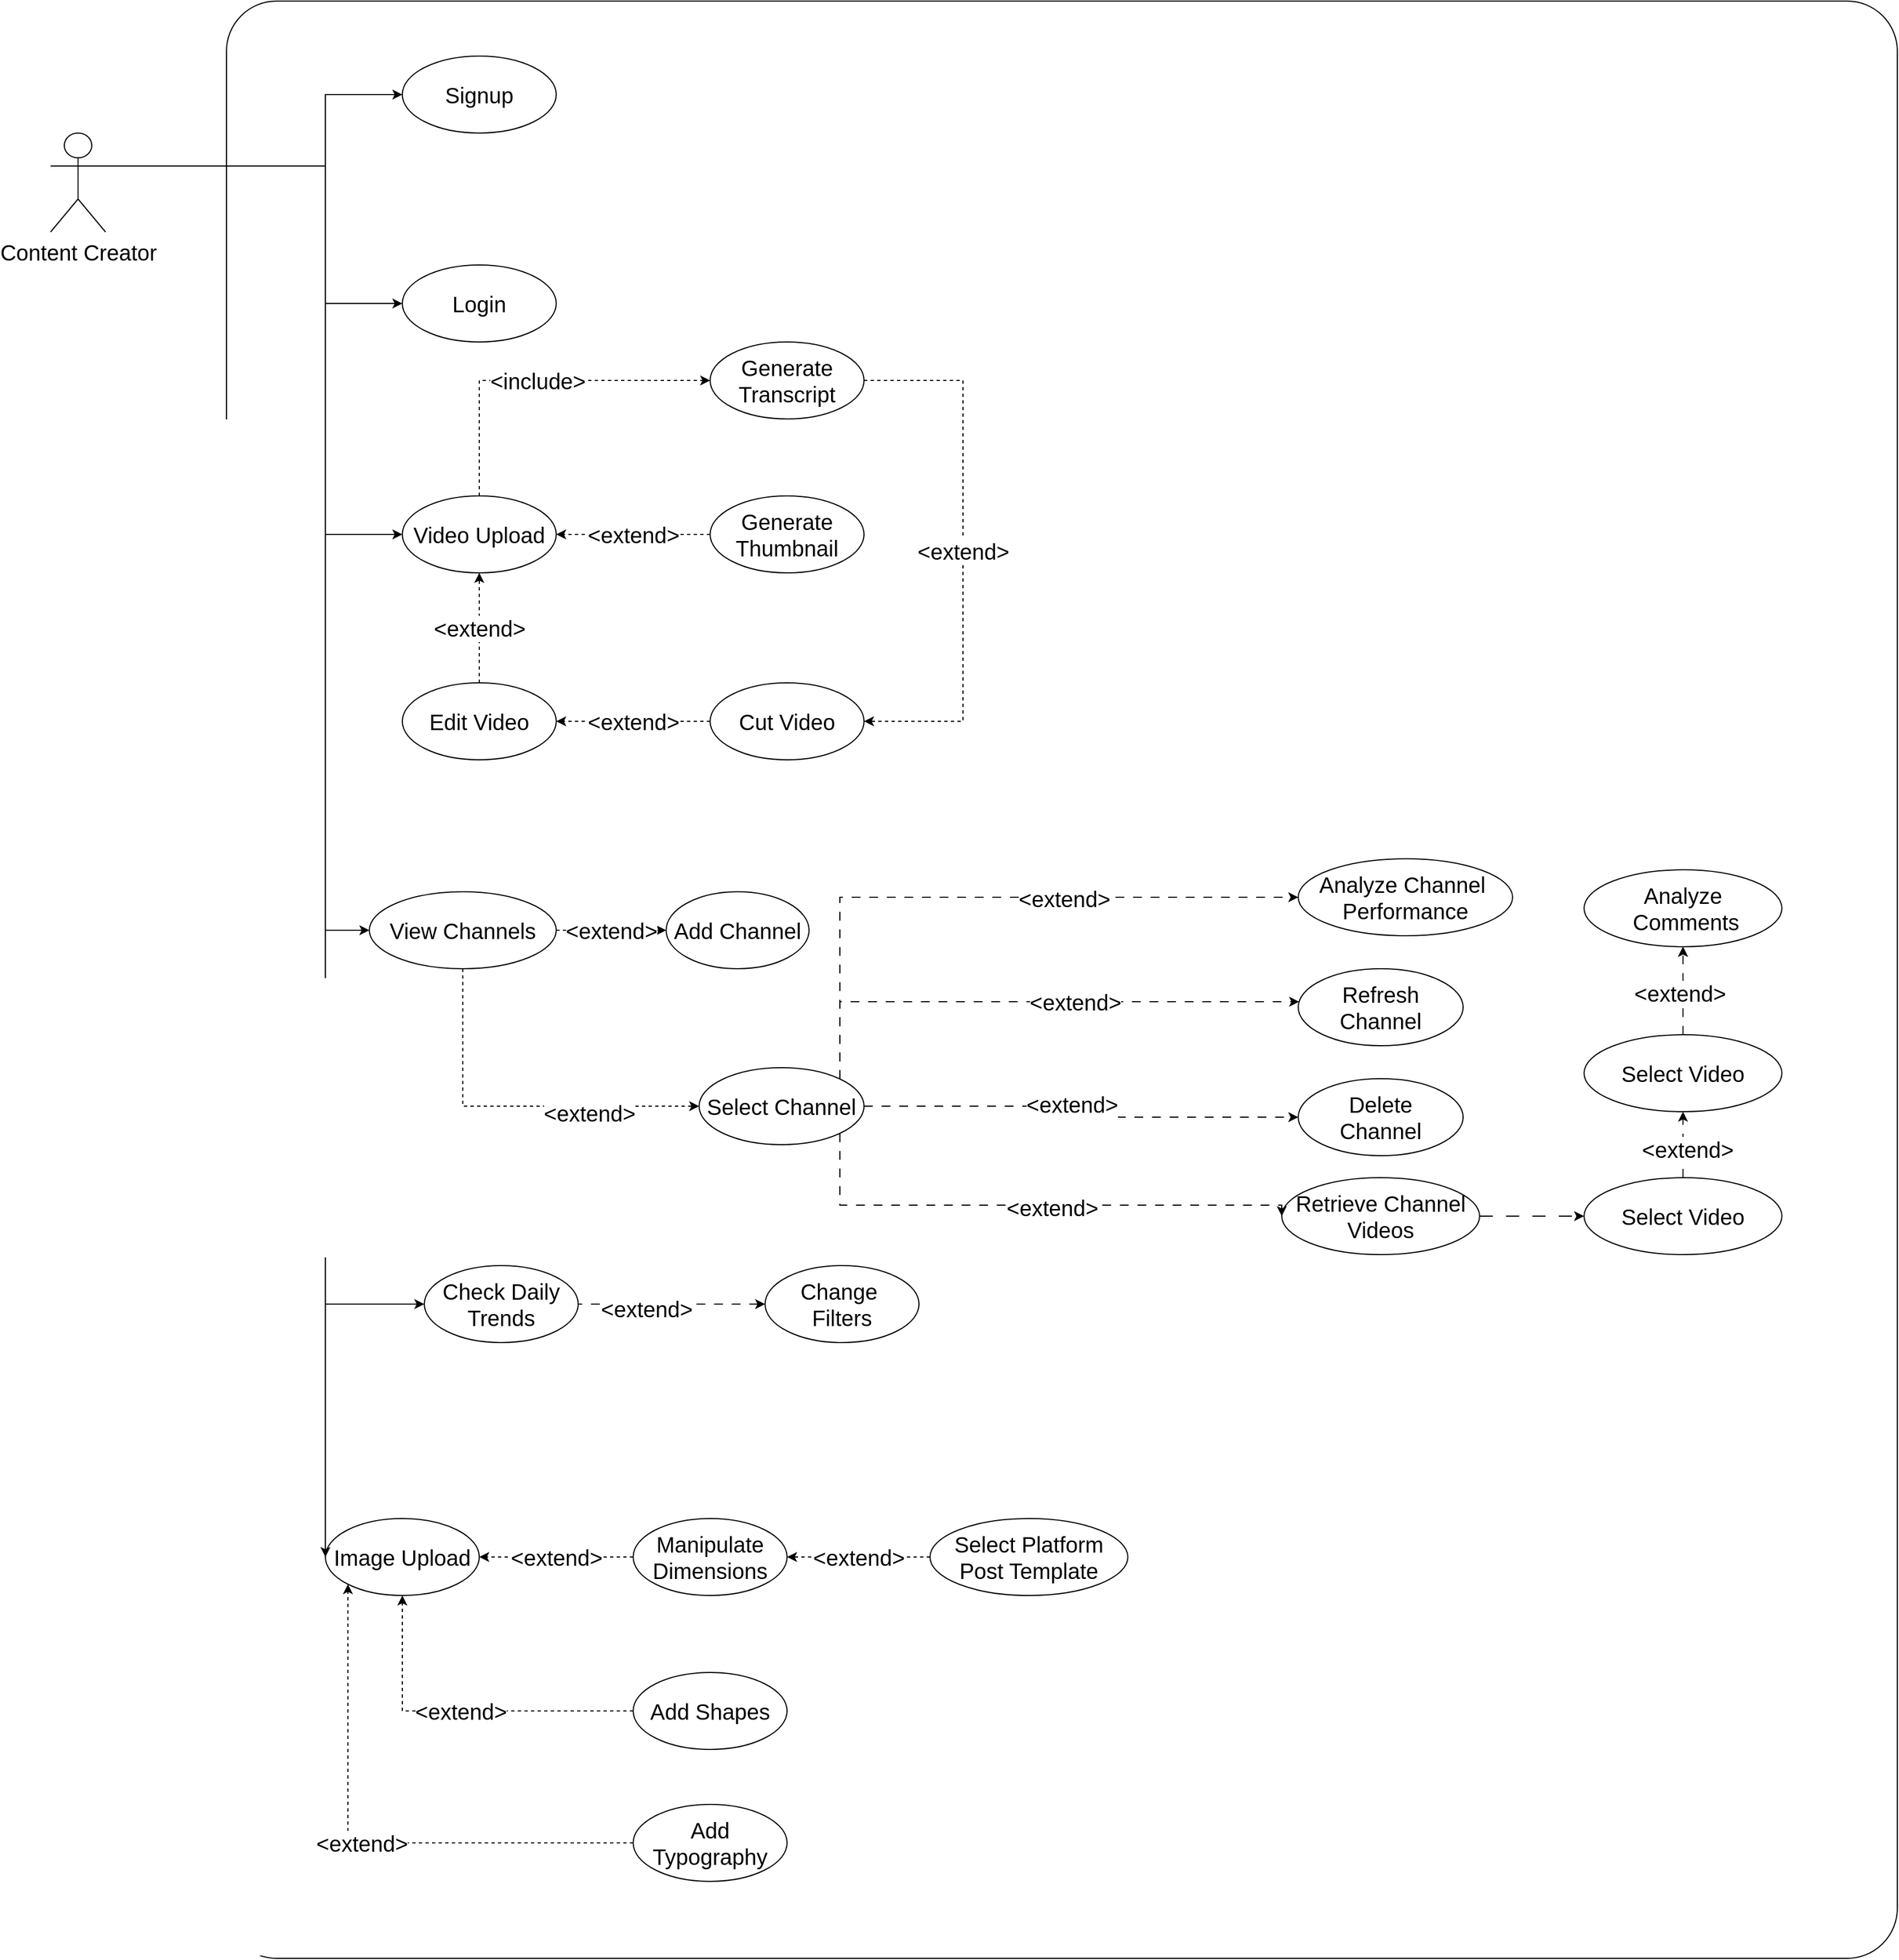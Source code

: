 <mxfile version="22.1.2" type="device">
  <diagram id="jqEnoWsUP2xUZb84AYmR" name="Page-1">
    <mxGraphModel dx="4395" dy="2050" grid="1" gridSize="10" guides="1" tooltips="1" connect="1" arrows="1" fold="1" page="1" pageScale="1" pageWidth="850" pageHeight="1100" math="0" shadow="0">
      <root>
        <mxCell id="0" />
        <mxCell id="1" parent="0" />
        <mxCell id="ipQr9a4PQluW3pObxO33-66" value="" style="rounded=1;whiteSpace=wrap;html=1;fillColor=none;arcSize=3;" vertex="1" parent="1">
          <mxGeometry x="60" y="140" width="1520" height="1780" as="geometry" />
        </mxCell>
        <mxCell id="ipQr9a4PQluW3pObxO33-64" value="" style="group" vertex="1" connectable="0" parent="1">
          <mxGeometry x="-100" y="190" width="1450" height="1660" as="geometry" />
        </mxCell>
        <mxCell id="45NrUMSMub-wUSPSBFSL-11" value="Content Creator" style="shape=umlActor;verticalLabelPosition=bottom;verticalAlign=top;html=1;outlineConnect=0;fillColor=none;fontSize=20;" parent="ipQr9a4PQluW3pObxO33-64" vertex="1">
          <mxGeometry y="70" width="50" height="90" as="geometry" />
        </mxCell>
        <mxCell id="45NrUMSMub-wUSPSBFSL-13" value="Signup" style="ellipse;whiteSpace=wrap;html=1;fillColor=none;fontSize=20;" parent="ipQr9a4PQluW3pObxO33-64" vertex="1">
          <mxGeometry x="320" width="140" height="70" as="geometry" />
        </mxCell>
        <mxCell id="45NrUMSMub-wUSPSBFSL-14" style="edgeStyle=orthogonalEdgeStyle;rounded=0;orthogonalLoop=1;jettySize=auto;html=1;exitX=1;exitY=0.333;exitDx=0;exitDy=0;exitPerimeter=0;entryX=0;entryY=0.5;entryDx=0;entryDy=0;fontSize=20;" parent="ipQr9a4PQluW3pObxO33-64" source="45NrUMSMub-wUSPSBFSL-11" target="45NrUMSMub-wUSPSBFSL-13" edge="1">
          <mxGeometry relative="1" as="geometry">
            <Array as="points">
              <mxPoint x="250" y="100" />
              <mxPoint x="250" y="35" />
            </Array>
          </mxGeometry>
        </mxCell>
        <mxCell id="45NrUMSMub-wUSPSBFSL-15" value="Login" style="ellipse;whiteSpace=wrap;html=1;fillColor=none;fontSize=20;" parent="ipQr9a4PQluW3pObxO33-64" vertex="1">
          <mxGeometry x="320" y="190" width="140" height="70" as="geometry" />
        </mxCell>
        <mxCell id="45NrUMSMub-wUSPSBFSL-16" style="edgeStyle=orthogonalEdgeStyle;rounded=0;orthogonalLoop=1;jettySize=auto;html=1;exitX=1;exitY=0.333;exitDx=0;exitDy=0;exitPerimeter=0;entryX=0;entryY=0.5;entryDx=0;entryDy=0;fontSize=20;" parent="ipQr9a4PQluW3pObxO33-64" source="45NrUMSMub-wUSPSBFSL-11" target="45NrUMSMub-wUSPSBFSL-15" edge="1">
          <mxGeometry relative="1" as="geometry">
            <Array as="points">
              <mxPoint x="250" y="100" />
              <mxPoint x="250" y="225" />
            </Array>
          </mxGeometry>
        </mxCell>
        <mxCell id="Uatmz8lKTWN7fLOPju95-1" value="Video Upload" style="ellipse;whiteSpace=wrap;html=1;fillColor=none;fontSize=20;" parent="ipQr9a4PQluW3pObxO33-64" vertex="1">
          <mxGeometry x="320" y="400" width="140" height="70" as="geometry" />
        </mxCell>
        <mxCell id="Uatmz8lKTWN7fLOPju95-2" style="edgeStyle=orthogonalEdgeStyle;rounded=0;orthogonalLoop=1;jettySize=auto;html=1;exitX=1;exitY=0.333;exitDx=0;exitDy=0;exitPerimeter=0;entryX=0;entryY=0.5;entryDx=0;entryDy=0;fontSize=20;" parent="ipQr9a4PQluW3pObxO33-64" source="45NrUMSMub-wUSPSBFSL-11" target="Uatmz8lKTWN7fLOPju95-1" edge="1">
          <mxGeometry relative="1" as="geometry">
            <Array as="points">
              <mxPoint x="250" y="100" />
              <mxPoint x="250" y="435" />
            </Array>
          </mxGeometry>
        </mxCell>
        <mxCell id="Uatmz8lKTWN7fLOPju95-4" value="&amp;lt;extend&amp;gt;" style="edgeStyle=orthogonalEdgeStyle;rounded=0;orthogonalLoop=1;jettySize=auto;html=1;exitX=0.5;exitY=0;exitDx=0;exitDy=0;entryX=0.5;entryY=1;entryDx=0;entryDy=0;dashed=1;fontSize=20;" parent="ipQr9a4PQluW3pObxO33-64" source="Uatmz8lKTWN7fLOPju95-3" target="Uatmz8lKTWN7fLOPju95-1" edge="1">
          <mxGeometry relative="1" as="geometry" />
        </mxCell>
        <mxCell id="Uatmz8lKTWN7fLOPju95-3" value="Edit Video" style="ellipse;whiteSpace=wrap;html=1;fillColor=none;fontSize=20;" parent="ipQr9a4PQluW3pObxO33-64" vertex="1">
          <mxGeometry x="320" y="570" width="140" height="70" as="geometry" />
        </mxCell>
        <mxCell id="Uatmz8lKTWN7fLOPju95-7" value="&amp;lt;extend&amp;gt;" style="edgeStyle=orthogonalEdgeStyle;rounded=0;orthogonalLoop=1;jettySize=auto;html=1;exitX=0;exitY=0.5;exitDx=0;exitDy=0;entryX=1;entryY=0.5;entryDx=0;entryDy=0;dashed=1;fontSize=20;" parent="ipQr9a4PQluW3pObxO33-64" source="Uatmz8lKTWN7fLOPju95-6" target="Uatmz8lKTWN7fLOPju95-3" edge="1">
          <mxGeometry relative="1" as="geometry" />
        </mxCell>
        <mxCell id="Uatmz8lKTWN7fLOPju95-6" value="Cut Video" style="ellipse;whiteSpace=wrap;html=1;fillColor=none;fontSize=20;" parent="ipQr9a4PQluW3pObxO33-64" vertex="1">
          <mxGeometry x="600" y="570" width="140" height="70" as="geometry" />
        </mxCell>
        <mxCell id="EOLj8KeCMcYdQWpYB7_0-7" value="Image Upload" style="ellipse;whiteSpace=wrap;html=1;fillColor=none;fontSize=20;" parent="ipQr9a4PQluW3pObxO33-64" vertex="1">
          <mxGeometry x="250" y="1330" width="140" height="70" as="geometry" />
        </mxCell>
        <mxCell id="EOLj8KeCMcYdQWpYB7_0-10" style="edgeStyle=orthogonalEdgeStyle;rounded=0;orthogonalLoop=1;jettySize=auto;html=1;exitX=1;exitY=0.333;exitDx=0;exitDy=0;exitPerimeter=0;entryX=0;entryY=0.5;entryDx=0;entryDy=0;fontSize=20;" parent="ipQr9a4PQluW3pObxO33-64" source="45NrUMSMub-wUSPSBFSL-11" target="EOLj8KeCMcYdQWpYB7_0-7" edge="1">
          <mxGeometry relative="1" as="geometry">
            <Array as="points">
              <mxPoint x="250" y="100" />
              <mxPoint x="250" y="955" />
            </Array>
          </mxGeometry>
        </mxCell>
        <mxCell id="EOLj8KeCMcYdQWpYB7_0-15" value="&amp;lt;extend&amp;gt;" style="edgeStyle=orthogonalEdgeStyle;rounded=0;orthogonalLoop=1;jettySize=auto;html=1;exitX=0;exitY=0.5;exitDx=0;exitDy=0;dashed=1;fontSize=20;" parent="ipQr9a4PQluW3pObxO33-64" source="EOLj8KeCMcYdQWpYB7_0-11" target="EOLj8KeCMcYdQWpYB7_0-7" edge="1">
          <mxGeometry relative="1" as="geometry" />
        </mxCell>
        <mxCell id="EOLj8KeCMcYdQWpYB7_0-11" value="Manipulate Dimensions" style="ellipse;whiteSpace=wrap;html=1;fillColor=none;fontSize=20;" parent="ipQr9a4PQluW3pObxO33-64" vertex="1">
          <mxGeometry x="530" y="1330" width="140" height="70" as="geometry" />
        </mxCell>
        <mxCell id="EOLj8KeCMcYdQWpYB7_0-13" value="&amp;lt;extend&amp;gt;" style="edgeStyle=orthogonalEdgeStyle;rounded=0;orthogonalLoop=1;jettySize=auto;html=1;exitX=0;exitY=0.5;exitDx=0;exitDy=0;entryX=1;entryY=0.5;entryDx=0;entryDy=0;dashed=1;fontSize=20;" parent="ipQr9a4PQluW3pObxO33-64" source="EOLj8KeCMcYdQWpYB7_0-12" target="Uatmz8lKTWN7fLOPju95-1" edge="1">
          <mxGeometry relative="1" as="geometry" />
        </mxCell>
        <mxCell id="EOLj8KeCMcYdQWpYB7_0-12" value="Generate Thumbnail" style="ellipse;whiteSpace=wrap;html=1;fillColor=none;fontSize=20;" parent="ipQr9a4PQluW3pObxO33-64" vertex="1">
          <mxGeometry x="600" y="400" width="140" height="70" as="geometry" />
        </mxCell>
        <mxCell id="EOLj8KeCMcYdQWpYB7_0-18" value="&amp;lt;extend&amp;gt;" style="edgeStyle=orthogonalEdgeStyle;rounded=0;orthogonalLoop=1;jettySize=auto;html=1;exitX=0;exitY=0.5;exitDx=0;exitDy=0;entryX=0.5;entryY=1;entryDx=0;entryDy=0;dashed=1;fontSize=20;" parent="ipQr9a4PQluW3pObxO33-64" source="EOLj8KeCMcYdQWpYB7_0-17" target="EOLj8KeCMcYdQWpYB7_0-7" edge="1">
          <mxGeometry relative="1" as="geometry" />
        </mxCell>
        <mxCell id="EOLj8KeCMcYdQWpYB7_0-17" value="Add Shapes" style="ellipse;whiteSpace=wrap;html=1;fillColor=none;fontSize=20;" parent="ipQr9a4PQluW3pObxO33-64" vertex="1">
          <mxGeometry x="530" y="1470" width="140" height="70" as="geometry" />
        </mxCell>
        <mxCell id="EOLj8KeCMcYdQWpYB7_0-20" value="&amp;lt;extend&amp;gt;" style="edgeStyle=orthogonalEdgeStyle;rounded=0;orthogonalLoop=1;jettySize=auto;html=1;exitX=0;exitY=0.5;exitDx=0;exitDy=0;entryX=0;entryY=1;entryDx=0;entryDy=0;dashed=1;fontSize=20;" parent="ipQr9a4PQluW3pObxO33-64" source="EOLj8KeCMcYdQWpYB7_0-19" target="EOLj8KeCMcYdQWpYB7_0-7" edge="1">
          <mxGeometry relative="1" as="geometry" />
        </mxCell>
        <mxCell id="EOLj8KeCMcYdQWpYB7_0-19" value="Add Typography" style="ellipse;whiteSpace=wrap;html=1;fillColor=none;fontSize=20;" parent="ipQr9a4PQluW3pObxO33-64" vertex="1">
          <mxGeometry x="530" y="1590" width="140" height="70" as="geometry" />
        </mxCell>
        <mxCell id="EOLj8KeCMcYdQWpYB7_0-22" value="&amp;lt;extend&amp;gt;" style="edgeStyle=orthogonalEdgeStyle;rounded=0;orthogonalLoop=1;jettySize=auto;html=1;exitX=0;exitY=0.5;exitDx=0;exitDy=0;dashed=1;fontSize=20;" parent="ipQr9a4PQluW3pObxO33-64" source="EOLj8KeCMcYdQWpYB7_0-21" target="EOLj8KeCMcYdQWpYB7_0-11" edge="1">
          <mxGeometry relative="1" as="geometry" />
        </mxCell>
        <mxCell id="EOLj8KeCMcYdQWpYB7_0-21" value="Select Platform Post Template" style="ellipse;whiteSpace=wrap;html=1;fillColor=none;fontSize=20;" parent="ipQr9a4PQluW3pObxO33-64" vertex="1">
          <mxGeometry x="800" y="1330" width="180" height="70" as="geometry" />
        </mxCell>
        <mxCell id="EOLj8KeCMcYdQWpYB7_0-26" value="&amp;lt;extend&amp;gt;" style="edgeStyle=orthogonalEdgeStyle;rounded=0;orthogonalLoop=1;jettySize=auto;html=1;exitX=1;exitY=0.5;exitDx=0;exitDy=0;entryX=1;entryY=0.5;entryDx=0;entryDy=0;dashed=1;fontSize=20;" parent="ipQr9a4PQluW3pObxO33-64" source="EOLj8KeCMcYdQWpYB7_0-23" target="Uatmz8lKTWN7fLOPju95-6" edge="1">
          <mxGeometry relative="1" as="geometry">
            <Array as="points">
              <mxPoint x="830" y="295" />
              <mxPoint x="830" y="605" />
            </Array>
          </mxGeometry>
        </mxCell>
        <mxCell id="EOLj8KeCMcYdQWpYB7_0-23" value="Generate Transcript" style="ellipse;whiteSpace=wrap;html=1;fillColor=none;fontSize=20;" parent="ipQr9a4PQluW3pObxO33-64" vertex="1">
          <mxGeometry x="600" y="260" width="140" height="70" as="geometry" />
        </mxCell>
        <mxCell id="EOLj8KeCMcYdQWpYB7_0-25" value="&amp;lt;include&amp;gt;" style="edgeStyle=orthogonalEdgeStyle;rounded=0;orthogonalLoop=1;jettySize=auto;html=1;exitX=0.5;exitY=0;exitDx=0;exitDy=0;entryX=0;entryY=0.5;entryDx=0;entryDy=0;dashed=1;fontSize=20;" parent="ipQr9a4PQluW3pObxO33-64" source="Uatmz8lKTWN7fLOPju95-1" target="EOLj8KeCMcYdQWpYB7_0-23" edge="1">
          <mxGeometry relative="1" as="geometry" />
        </mxCell>
        <mxCell id="ipQr9a4PQluW3pObxO33-41" value="" style="group" vertex="1" connectable="0" parent="ipQr9a4PQluW3pObxO33-64">
          <mxGeometry x="290" y="730" width="1160" height="350" as="geometry" />
        </mxCell>
        <mxCell id="EOLj8KeCMcYdQWpYB7_0-2" value="View Channels" style="ellipse;whiteSpace=wrap;html=1;fillColor=none;fontSize=20;" parent="ipQr9a4PQluW3pObxO33-41" vertex="1">
          <mxGeometry y="30" width="170" height="70" as="geometry" />
        </mxCell>
        <mxCell id="EOLj8KeCMcYdQWpYB7_0-4" value="Add Channel" style="ellipse;whiteSpace=wrap;html=1;fillColor=none;fontSize=20;" parent="ipQr9a4PQluW3pObxO33-41" vertex="1">
          <mxGeometry x="270" y="30" width="130" height="70" as="geometry" />
        </mxCell>
        <mxCell id="EOLj8KeCMcYdQWpYB7_0-6" value="&amp;lt;extend&amp;gt;" style="edgeStyle=orthogonalEdgeStyle;rounded=0;orthogonalLoop=1;jettySize=auto;html=1;exitX=1;exitY=0.5;exitDx=0;exitDy=0;dashed=1;fontSize=20;" parent="ipQr9a4PQluW3pObxO33-41" source="EOLj8KeCMcYdQWpYB7_0-2" target="EOLj8KeCMcYdQWpYB7_0-4" edge="1">
          <mxGeometry x="-0.004" relative="1" as="geometry">
            <mxPoint as="offset" />
          </mxGeometry>
        </mxCell>
        <mxCell id="ipQr9a4PQluW3pObxO33-52" style="edgeStyle=orthogonalEdgeStyle;rounded=0;orthogonalLoop=1;jettySize=auto;html=1;exitX=1;exitY=0;exitDx=0;exitDy=0;entryX=0;entryY=0.5;entryDx=0;entryDy=0;dashed=1;dashPattern=8 8;" edge="1" parent="ipQr9a4PQluW3pObxO33-41" source="ipQr9a4PQluW3pObxO33-1" target="ipQr9a4PQluW3pObxO33-49">
          <mxGeometry relative="1" as="geometry">
            <Array as="points">
              <mxPoint x="428" y="35" />
            </Array>
          </mxGeometry>
        </mxCell>
        <mxCell id="ipQr9a4PQluW3pObxO33-53" value="&lt;font style=&quot;font-size: 20px;&quot;&gt;&amp;lt;extend&amp;gt;&lt;/font&gt;" style="edgeLabel;html=1;align=center;verticalAlign=middle;resizable=0;points=[];" vertex="1" connectable="0" parent="ipQr9a4PQluW3pObxO33-52">
          <mxGeometry x="0.264" y="-1" relative="1" as="geometry">
            <mxPoint x="1" as="offset" />
          </mxGeometry>
        </mxCell>
        <mxCell id="ipQr9a4PQluW3pObxO33-1" value="Select Channel" style="ellipse;whiteSpace=wrap;html=1;fillColor=none;fontSize=20;" vertex="1" parent="ipQr9a4PQluW3pObxO33-41">
          <mxGeometry x="300" y="190" width="150" height="70" as="geometry" />
        </mxCell>
        <mxCell id="ipQr9a4PQluW3pObxO33-16" style="edgeStyle=orthogonalEdgeStyle;rounded=0;orthogonalLoop=1;jettySize=auto;html=1;exitX=0.5;exitY=1;exitDx=0;exitDy=0;entryX=0;entryY=0.5;entryDx=0;entryDy=0;dashed=1;" edge="1" parent="ipQr9a4PQluW3pObxO33-41" source="EOLj8KeCMcYdQWpYB7_0-2" target="ipQr9a4PQluW3pObxO33-1">
          <mxGeometry relative="1" as="geometry" />
        </mxCell>
        <mxCell id="ipQr9a4PQluW3pObxO33-19" value="Text" style="edgeLabel;html=1;align=center;verticalAlign=middle;resizable=0;points=[];" vertex="1" connectable="0" parent="ipQr9a4PQluW3pObxO33-16">
          <mxGeometry x="0.379" y="-2" relative="1" as="geometry">
            <mxPoint as="offset" />
          </mxGeometry>
        </mxCell>
        <mxCell id="ipQr9a4PQluW3pObxO33-25" value="&lt;font style=&quot;font-size: 20px;&quot;&gt;&amp;lt;extend&amp;gt;&lt;/font&gt;" style="edgeLabel;html=1;align=center;verticalAlign=middle;resizable=0;points=[];" vertex="1" connectable="0" parent="ipQr9a4PQluW3pObxO33-16">
          <mxGeometry x="0.413" y="-6" relative="1" as="geometry">
            <mxPoint as="offset" />
          </mxGeometry>
        </mxCell>
        <mxCell id="ipQr9a4PQluW3pObxO33-22" style="edgeStyle=orthogonalEdgeStyle;rounded=0;orthogonalLoop=1;jettySize=auto;html=1;exitX=1;exitY=0;exitDx=0;exitDy=0;dashed=1;dashPattern=8 8;" edge="1" parent="ipQr9a4PQluW3pObxO33-41" source="ipQr9a4PQluW3pObxO33-1" target="ipQr9a4PQluW3pObxO33-21">
          <mxGeometry relative="1" as="geometry">
            <Array as="points">
              <mxPoint x="428" y="130" />
            </Array>
          </mxGeometry>
        </mxCell>
        <mxCell id="ipQr9a4PQluW3pObxO33-37" value="&lt;font style=&quot;font-size: 20px;&quot;&gt;&amp;lt;extend&amp;gt;&lt;/font&gt;" style="edgeLabel;html=1;align=center;verticalAlign=middle;resizable=0;points=[];" vertex="1" connectable="0" parent="ipQr9a4PQluW3pObxO33-22">
          <mxGeometry x="0.164" relative="1" as="geometry">
            <mxPoint as="offset" />
          </mxGeometry>
        </mxCell>
        <mxCell id="ipQr9a4PQluW3pObxO33-24" style="edgeStyle=orthogonalEdgeStyle;rounded=0;orthogonalLoop=1;jettySize=auto;html=1;exitX=1;exitY=0.5;exitDx=0;exitDy=0;entryX=0;entryY=0.5;entryDx=0;entryDy=0;dashed=1;dashPattern=8 8;" edge="1" parent="ipQr9a4PQluW3pObxO33-41" source="ipQr9a4PQluW3pObxO33-1" target="ipQr9a4PQluW3pObxO33-23">
          <mxGeometry relative="1" as="geometry" />
        </mxCell>
        <mxCell id="ipQr9a4PQluW3pObxO33-36" value="&lt;font style=&quot;font-size: 20px;&quot;&gt;&amp;lt;extend&amp;gt;&lt;/font&gt;" style="edgeLabel;html=1;align=center;verticalAlign=middle;resizable=0;points=[];" vertex="1" connectable="0" parent="ipQr9a4PQluW3pObxO33-24">
          <mxGeometry x="-0.067" y="2" relative="1" as="geometry">
            <mxPoint as="offset" />
          </mxGeometry>
        </mxCell>
        <mxCell id="ipQr9a4PQluW3pObxO33-27" style="edgeStyle=orthogonalEdgeStyle;rounded=0;orthogonalLoop=1;jettySize=auto;html=1;exitX=1;exitY=1;exitDx=0;exitDy=0;entryX=0;entryY=0.5;entryDx=0;entryDy=0;dashed=1;dashPattern=8 8;" edge="1" parent="ipQr9a4PQluW3pObxO33-41" source="ipQr9a4PQluW3pObxO33-1" target="ipQr9a4PQluW3pObxO33-26">
          <mxGeometry relative="1" as="geometry">
            <Array as="points">
              <mxPoint x="428" y="315" />
            </Array>
          </mxGeometry>
        </mxCell>
        <mxCell id="ipQr9a4PQluW3pObxO33-34" value="&lt;font style=&quot;font-size: 20px;&quot;&gt;&amp;lt;extend&amp;gt;&lt;/font&gt;" style="edgeLabel;html=1;align=center;verticalAlign=middle;resizable=0;points=[];" vertex="1" connectable="0" parent="ipQr9a4PQluW3pObxO33-27">
          <mxGeometry x="0.083" y="-2" relative="1" as="geometry">
            <mxPoint as="offset" />
          </mxGeometry>
        </mxCell>
        <mxCell id="ipQr9a4PQluW3pObxO33-50" value="" style="group" vertex="1" connectable="0" parent="ipQr9a4PQluW3pObxO33-41">
          <mxGeometry x="830" width="455" height="360" as="geometry" />
        </mxCell>
        <mxCell id="ipQr9a4PQluW3pObxO33-21" value="Refresh Channel" style="ellipse;whiteSpace=wrap;html=1;fillColor=none;fontSize=20;" vertex="1" parent="ipQr9a4PQluW3pObxO33-50">
          <mxGeometry x="15" y="100" width="150" height="70" as="geometry" />
        </mxCell>
        <mxCell id="ipQr9a4PQluW3pObxO33-23" value="Delete &lt;br&gt;Channel" style="ellipse;whiteSpace=wrap;html=1;fillColor=none;fontSize=20;" vertex="1" parent="ipQr9a4PQluW3pObxO33-50">
          <mxGeometry x="15" y="200" width="150" height="70" as="geometry" />
        </mxCell>
        <mxCell id="ipQr9a4PQluW3pObxO33-26" value="Retrieve Channel Videos" style="ellipse;whiteSpace=wrap;html=1;fillColor=none;fontSize=20;" vertex="1" parent="ipQr9a4PQluW3pObxO33-50">
          <mxGeometry y="290" width="180" height="70" as="geometry" />
        </mxCell>
        <mxCell id="ipQr9a4PQluW3pObxO33-28" value="Select Video" style="ellipse;whiteSpace=wrap;html=1;fillColor=none;fontSize=20;" vertex="1" parent="ipQr9a4PQluW3pObxO33-50">
          <mxGeometry x="275" y="290" width="180" height="70" as="geometry" />
        </mxCell>
        <mxCell id="ipQr9a4PQluW3pObxO33-29" style="edgeStyle=orthogonalEdgeStyle;rounded=0;orthogonalLoop=1;jettySize=auto;html=1;exitX=1;exitY=0.5;exitDx=0;exitDy=0;entryX=0;entryY=0.5;entryDx=0;entryDy=0;dashed=1;dashPattern=12 12;" edge="1" parent="ipQr9a4PQluW3pObxO33-50" source="ipQr9a4PQluW3pObxO33-26" target="ipQr9a4PQluW3pObxO33-28">
          <mxGeometry relative="1" as="geometry" />
        </mxCell>
        <mxCell id="ipQr9a4PQluW3pObxO33-30" value="Select Video" style="ellipse;whiteSpace=wrap;html=1;fillColor=none;fontSize=20;" vertex="1" parent="ipQr9a4PQluW3pObxO33-50">
          <mxGeometry x="275" y="160" width="180" height="70" as="geometry" />
        </mxCell>
        <mxCell id="ipQr9a4PQluW3pObxO33-31" style="edgeStyle=orthogonalEdgeStyle;rounded=0;orthogonalLoop=1;jettySize=auto;html=1;entryX=0.5;entryY=1;entryDx=0;entryDy=0;dashed=1;dashPattern=8 8;strokeWidth=1;" edge="1" parent="ipQr9a4PQluW3pObxO33-50" source="ipQr9a4PQluW3pObxO33-28" target="ipQr9a4PQluW3pObxO33-30">
          <mxGeometry relative="1" as="geometry" />
        </mxCell>
        <mxCell id="ipQr9a4PQluW3pObxO33-38" value="&lt;font style=&quot;font-size: 20px;&quot;&gt;&amp;lt;extend&amp;gt;&lt;/font&gt;" style="edgeLabel;html=1;align=center;verticalAlign=middle;resizable=0;points=[];" vertex="1" connectable="0" parent="ipQr9a4PQluW3pObxO33-31">
          <mxGeometry x="-0.133" y="-4" relative="1" as="geometry">
            <mxPoint as="offset" />
          </mxGeometry>
        </mxCell>
        <mxCell id="ipQr9a4PQluW3pObxO33-32" value="Analyze&lt;br&gt;&amp;nbsp;Comments" style="ellipse;whiteSpace=wrap;html=1;fillColor=none;fontSize=20;" vertex="1" parent="ipQr9a4PQluW3pObxO33-50">
          <mxGeometry x="275" y="10" width="180" height="70" as="geometry" />
        </mxCell>
        <mxCell id="ipQr9a4PQluW3pObxO33-33" style="edgeStyle=orthogonalEdgeStyle;rounded=0;orthogonalLoop=1;jettySize=auto;html=1;exitX=0.5;exitY=0;exitDx=0;exitDy=0;entryX=0.5;entryY=1;entryDx=0;entryDy=0;dashed=1;dashPattern=8 8;" edge="1" parent="ipQr9a4PQluW3pObxO33-50" source="ipQr9a4PQluW3pObxO33-30" target="ipQr9a4PQluW3pObxO33-32">
          <mxGeometry relative="1" as="geometry" />
        </mxCell>
        <mxCell id="ipQr9a4PQluW3pObxO33-39" value="" style="edgeStyle=orthogonalEdgeStyle;rounded=0;orthogonalLoop=1;jettySize=auto;html=1;dashed=1;dashPattern=8 8;" edge="1" parent="ipQr9a4PQluW3pObxO33-50" source="ipQr9a4PQluW3pObxO33-30" target="ipQr9a4PQluW3pObxO33-32">
          <mxGeometry relative="1" as="geometry" />
        </mxCell>
        <mxCell id="ipQr9a4PQluW3pObxO33-65" value="&lt;font style=&quot;font-size: 20px;&quot;&gt;&amp;lt;extend&amp;gt;&lt;/font&gt;" style="edgeLabel;html=1;align=center;verticalAlign=middle;resizable=0;points=[];" vertex="1" connectable="0" parent="ipQr9a4PQluW3pObxO33-39">
          <mxGeometry x="-0.045" y="3" relative="1" as="geometry">
            <mxPoint as="offset" />
          </mxGeometry>
        </mxCell>
        <mxCell id="ipQr9a4PQluW3pObxO33-49" value="Analyze Channel&amp;nbsp;&lt;br&gt;Performance" style="ellipse;whiteSpace=wrap;html=1;fillColor=none;fontSize=20;" vertex="1" parent="ipQr9a4PQluW3pObxO33-50">
          <mxGeometry x="15" width="195" height="70" as="geometry" />
        </mxCell>
        <mxCell id="ipQr9a4PQluW3pObxO33-43" style="edgeStyle=orthogonalEdgeStyle;rounded=0;orthogonalLoop=1;jettySize=auto;html=1;exitX=1;exitY=0.333;exitDx=0;exitDy=0;exitPerimeter=0;entryX=0;entryY=0.5;entryDx=0;entryDy=0;" edge="1" parent="ipQr9a4PQluW3pObxO33-64" source="45NrUMSMub-wUSPSBFSL-11" target="EOLj8KeCMcYdQWpYB7_0-2">
          <mxGeometry relative="1" as="geometry">
            <Array as="points">
              <mxPoint x="250" y="100" />
              <mxPoint x="250" y="795" />
            </Array>
          </mxGeometry>
        </mxCell>
        <mxCell id="ipQr9a4PQluW3pObxO33-44" value="Check Daily Trends" style="ellipse;whiteSpace=wrap;html=1;fillColor=none;fontSize=20;" vertex="1" parent="ipQr9a4PQluW3pObxO33-64">
          <mxGeometry x="340" y="1100" width="140" height="70" as="geometry" />
        </mxCell>
        <mxCell id="ipQr9a4PQluW3pObxO33-48" style="edgeStyle=orthogonalEdgeStyle;rounded=0;orthogonalLoop=1;jettySize=auto;html=1;exitX=1;exitY=0.333;exitDx=0;exitDy=0;exitPerimeter=0;entryX=0;entryY=0.5;entryDx=0;entryDy=0;" edge="1" parent="ipQr9a4PQluW3pObxO33-64" source="45NrUMSMub-wUSPSBFSL-11" target="ipQr9a4PQluW3pObxO33-44">
          <mxGeometry relative="1" as="geometry">
            <Array as="points">
              <mxPoint x="250" y="100" />
              <mxPoint x="250" y="1135" />
            </Array>
          </mxGeometry>
        </mxCell>
        <mxCell id="ipQr9a4PQluW3pObxO33-46" value="" style="edgeStyle=orthogonalEdgeStyle;rounded=0;orthogonalLoop=1;jettySize=auto;html=1;dashed=1;dashPattern=8 8;startArrow=classic;startFill=1;endArrow=none;endFill=0;" edge="1" parent="ipQr9a4PQluW3pObxO33-64" source="ipQr9a4PQluW3pObxO33-45" target="ipQr9a4PQluW3pObxO33-44">
          <mxGeometry relative="1" as="geometry" />
        </mxCell>
        <mxCell id="ipQr9a4PQluW3pObxO33-47" value="&lt;font style=&quot;font-size: 20px;&quot;&gt;&amp;lt;extend&amp;gt;&lt;/font&gt;" style="edgeLabel;html=1;align=center;verticalAlign=middle;resizable=0;points=[];" vertex="1" connectable="0" parent="ipQr9a4PQluW3pObxO33-46">
          <mxGeometry x="0.26" y="4" relative="1" as="geometry">
            <mxPoint x="-1" as="offset" />
          </mxGeometry>
        </mxCell>
        <mxCell id="ipQr9a4PQluW3pObxO33-45" value="Change&amp;nbsp;&lt;br&gt;Filters" style="ellipse;whiteSpace=wrap;html=1;fillColor=none;fontSize=20;" vertex="1" parent="ipQr9a4PQluW3pObxO33-64">
          <mxGeometry x="650" y="1100" width="140" height="70" as="geometry" />
        </mxCell>
      </root>
    </mxGraphModel>
  </diagram>
</mxfile>
